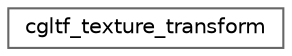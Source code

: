digraph "Graphical Class Hierarchy"
{
 // LATEX_PDF_SIZE
  bgcolor="transparent";
  edge [fontname=Helvetica,fontsize=10,labelfontname=Helvetica,labelfontsize=10];
  node [fontname=Helvetica,fontsize=10,shape=box,height=0.2,width=0.4];
  rankdir="LR";
  Node0 [id="Node000000",label="cgltf_texture_transform",height=0.2,width=0.4,color="grey40", fillcolor="white", style="filled",URL="$structcgltf__texture__transform.html",tooltip=" "];
}
